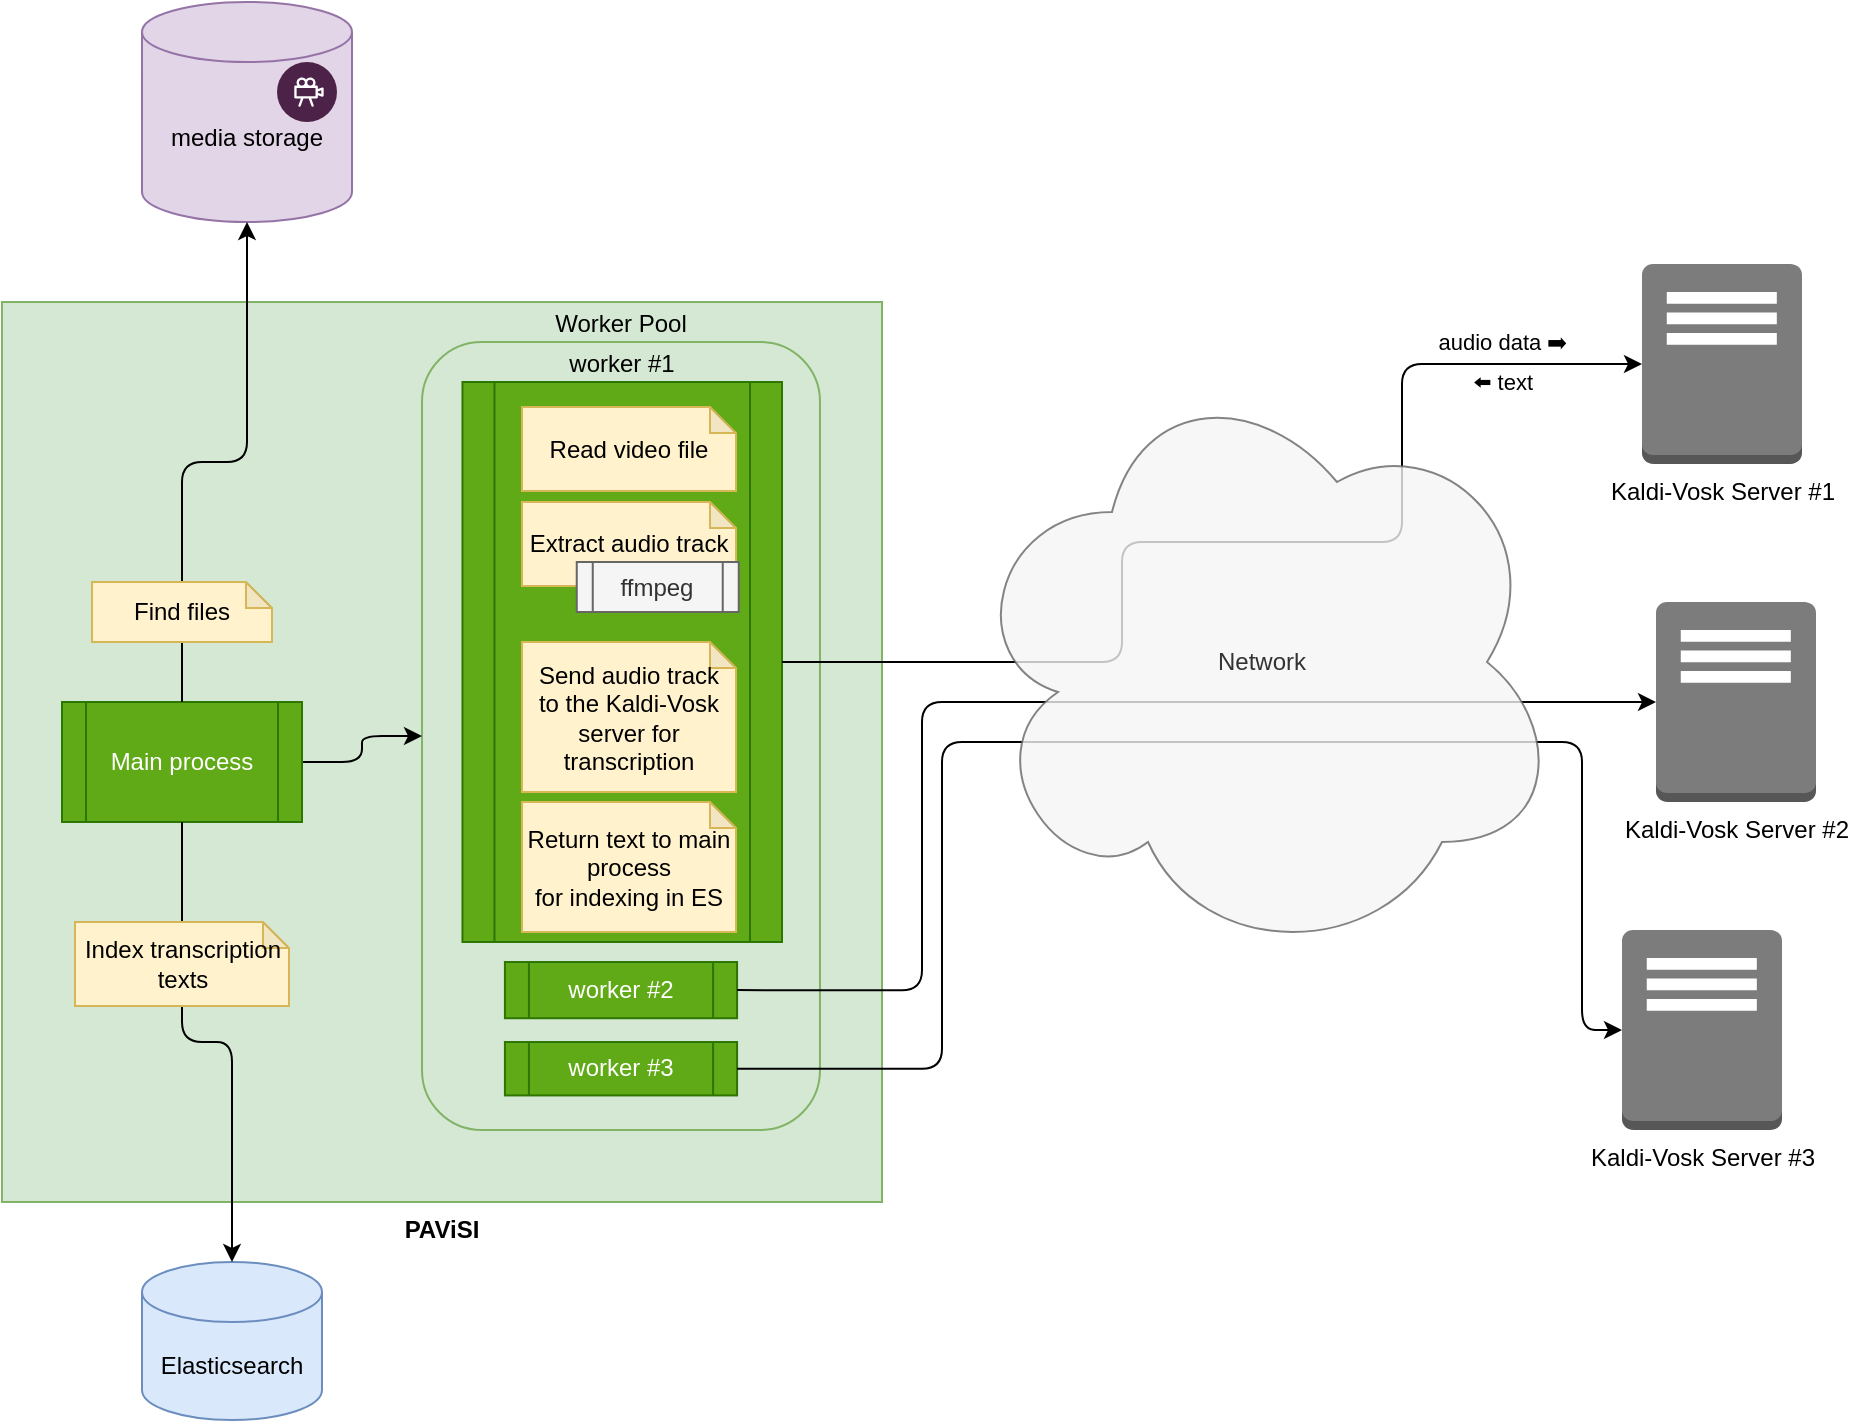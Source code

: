 <mxfile version="23.1.5" type="device">
  <diagram name="Page-1" id="ALz_sg2LtlakyKwAwDLd">
    <mxGraphModel dx="2010" dy="700" grid="1" gridSize="10" guides="1" tooltips="1" connect="1" arrows="1" fold="1" page="1" pageScale="1" pageWidth="827" pageHeight="1169" math="0" shadow="0">
      <root>
        <mxCell id="0" />
        <mxCell id="1" parent="0" />
        <mxCell id="80jKQ0hL9BQvEtS4ubO2-1" value="PAViSI" style="rounded=0;whiteSpace=wrap;html=1;fillColor=#d5e8d4;strokeColor=#82b366;labelPosition=center;verticalLabelPosition=bottom;align=center;verticalAlign=top;fontStyle=1" vertex="1" parent="1">
          <mxGeometry x="-80" y="220" width="440" height="450" as="geometry" />
        </mxCell>
        <mxCell id="80jKQ0hL9BQvEtS4ubO2-9" value="Kaldi-Vosk Server #1" style="outlineConnect=0;dashed=0;verticalLabelPosition=bottom;verticalAlign=top;align=center;html=1;shape=mxgraph.aws3.traditional_server;fillColor=#7D7C7C;gradientColor=none;" vertex="1" parent="1">
          <mxGeometry x="740" y="201" width="80" height="100" as="geometry" />
        </mxCell>
        <mxCell id="80jKQ0hL9BQvEtS4ubO2-10" value="Kaldi-Vosk Server #2" style="outlineConnect=0;dashed=0;verticalLabelPosition=bottom;verticalAlign=top;align=center;html=1;shape=mxgraph.aws3.traditional_server;fillColor=#7D7C7C;gradientColor=none;" vertex="1" parent="1">
          <mxGeometry x="747" y="370" width="80" height="100" as="geometry" />
        </mxCell>
        <mxCell id="80jKQ0hL9BQvEtS4ubO2-11" value="Kaldi-Vosk Server #3" style="outlineConnect=0;dashed=0;verticalLabelPosition=bottom;verticalAlign=top;align=center;html=1;shape=mxgraph.aws3.traditional_server;fillColor=#7D7C7C;gradientColor=none;" vertex="1" parent="1">
          <mxGeometry x="730" y="534" width="80" height="100" as="geometry" />
        </mxCell>
        <mxCell id="80jKQ0hL9BQvEtS4ubO2-14" value="Elasticsearch" style="shape=cylinder3;whiteSpace=wrap;html=1;boundedLbl=1;backgroundOutline=1;size=15;fillColor=#dae8fc;strokeColor=#6c8ebf;" vertex="1" parent="1">
          <mxGeometry x="-10" y="700" width="90" height="79" as="geometry" />
        </mxCell>
        <mxCell id="80jKQ0hL9BQvEtS4ubO2-15" value="" style="group" vertex="1" connectable="0" parent="1">
          <mxGeometry x="-10" y="70" width="105" height="110" as="geometry" />
        </mxCell>
        <mxCell id="80jKQ0hL9BQvEtS4ubO2-3" value="media storage" style="shape=cylinder3;whiteSpace=wrap;html=1;boundedLbl=1;backgroundOutline=1;size=15;fillColor=#e1d5e7;strokeColor=#9673a6;" vertex="1" parent="80jKQ0hL9BQvEtS4ubO2-15">
          <mxGeometry width="105" height="110" as="geometry" />
        </mxCell>
        <mxCell id="80jKQ0hL9BQvEtS4ubO2-6" value="" style="verticalLabelPosition=bottom;aspect=fixed;html=1;shape=mxgraph.salesforce.media2;" vertex="1" parent="80jKQ0hL9BQvEtS4ubO2-15">
          <mxGeometry x="67.5" y="30" width="30" height="30" as="geometry" />
        </mxCell>
        <mxCell id="80jKQ0hL9BQvEtS4ubO2-18" value="Worker Pool" style="rounded=1;whiteSpace=wrap;html=1;labelPosition=center;verticalLabelPosition=top;align=center;verticalAlign=bottom;fillColor=#d5e8d4;strokeColor=#82b366;" vertex="1" parent="1">
          <mxGeometry x="130" y="240" width="198.99" height="394" as="geometry" />
        </mxCell>
        <mxCell id="80jKQ0hL9BQvEtS4ubO2-17" value="worker #1" style="shape=process;whiteSpace=wrap;html=1;backgroundOutline=1;fillColor=#60a917;fontColor=default;strokeColor=#2D7600;labelPosition=center;verticalLabelPosition=top;align=center;verticalAlign=bottom;" vertex="1" parent="1">
          <mxGeometry x="150.23" y="260" width="159.77" height="280" as="geometry" />
        </mxCell>
        <mxCell id="80jKQ0hL9BQvEtS4ubO2-19" value="worker #2" style="shape=process;whiteSpace=wrap;html=1;backgroundOutline=1;fillColor=#60a917;fontColor=#ffffff;strokeColor=#2D7600;" vertex="1" parent="1">
          <mxGeometry x="171.46" y="550" width="116.08" height="28.12" as="geometry" />
        </mxCell>
        <mxCell id="80jKQ0hL9BQvEtS4ubO2-20" value="worker #3" style="shape=process;whiteSpace=wrap;html=1;backgroundOutline=1;fillColor=#60a917;fontColor=#ffffff;strokeColor=#2D7600;" vertex="1" parent="1">
          <mxGeometry x="171.46" y="590" width="116.08" height="26.71" as="geometry" />
        </mxCell>
        <mxCell id="80jKQ0hL9BQvEtS4ubO2-31" value="Read video file" style="shape=note;whiteSpace=wrap;html=1;backgroundOutline=1;darkOpacity=0.05;fillColor=#fff2cc;strokeColor=#d6b656;size=13;" vertex="1" parent="1">
          <mxGeometry x="180" y="272.52" width="107" height="42" as="geometry" />
        </mxCell>
        <mxCell id="80jKQ0hL9BQvEtS4ubO2-32" value="Extract audio track" style="shape=note;whiteSpace=wrap;html=1;backgroundOutline=1;darkOpacity=0.05;fillColor=#fff2cc;strokeColor=#d6b656;size=13;" vertex="1" parent="1">
          <mxGeometry x="180" y="320" width="107" height="42" as="geometry" />
        </mxCell>
        <mxCell id="80jKQ0hL9BQvEtS4ubO2-33" value="Send audio track&lt;br&gt;to the Kaldi-Vosk&lt;br&gt;server for transcription" style="shape=note;whiteSpace=wrap;html=1;backgroundOutline=1;darkOpacity=0.05;fillColor=#fff2cc;strokeColor=#d6b656;size=13;" vertex="1" parent="1">
          <mxGeometry x="180" y="390" width="107" height="75" as="geometry" />
        </mxCell>
        <mxCell id="80jKQ0hL9BQvEtS4ubO2-24" value="ffmpeg" style="shape=process;whiteSpace=wrap;html=1;backgroundOutline=1;fillColor=#f5f5f5;fontColor=#333333;strokeColor=#666666;" vertex="1" parent="1">
          <mxGeometry x="207.37" y="350" width="81" height="25" as="geometry" />
        </mxCell>
        <mxCell id="80jKQ0hL9BQvEtS4ubO2-36" style="edgeStyle=orthogonalEdgeStyle;rounded=1;orthogonalLoop=1;jettySize=auto;html=1;curved=0;" edge="1" parent="1" source="80jKQ0hL9BQvEtS4ubO2-35" target="80jKQ0hL9BQvEtS4ubO2-18">
          <mxGeometry relative="1" as="geometry" />
        </mxCell>
        <mxCell id="80jKQ0hL9BQvEtS4ubO2-35" value="Main process" style="shape=process;whiteSpace=wrap;html=1;backgroundOutline=1;fillColor=#60a917;fontColor=#ffffff;strokeColor=#2D7600;" vertex="1" parent="1">
          <mxGeometry x="-50" y="420" width="120" height="60" as="geometry" />
        </mxCell>
        <mxCell id="80jKQ0hL9BQvEtS4ubO2-37" value="Return text to main process for&amp;nbsp;indexing in ES" style="shape=note;whiteSpace=wrap;html=1;backgroundOutline=1;darkOpacity=0.05;fillColor=#fff2cc;strokeColor=#d6b656;size=13;" vertex="1" parent="1">
          <mxGeometry x="180" y="470" width="107" height="65" as="geometry" />
        </mxCell>
        <mxCell id="80jKQ0hL9BQvEtS4ubO2-38" style="edgeStyle=orthogonalEdgeStyle;rounded=1;orthogonalLoop=1;jettySize=auto;html=1;entryX=0.5;entryY=0;entryDx=0;entryDy=0;entryPerimeter=0;curved=0;" edge="1" parent="1" source="80jKQ0hL9BQvEtS4ubO2-35" target="80jKQ0hL9BQvEtS4ubO2-14">
          <mxGeometry relative="1" as="geometry" />
        </mxCell>
        <mxCell id="80jKQ0hL9BQvEtS4ubO2-39" style="edgeStyle=orthogonalEdgeStyle;rounded=1;orthogonalLoop=1;jettySize=auto;html=1;entryX=0.5;entryY=1;entryDx=0;entryDy=0;entryPerimeter=0;curved=0;" edge="1" parent="1" source="80jKQ0hL9BQvEtS4ubO2-35" target="80jKQ0hL9BQvEtS4ubO2-3">
          <mxGeometry relative="1" as="geometry" />
        </mxCell>
        <mxCell id="80jKQ0hL9BQvEtS4ubO2-25" style="edgeStyle=orthogonalEdgeStyle;rounded=1;orthogonalLoop=1;jettySize=auto;html=1;exitX=1;exitY=0.5;exitDx=0;exitDy=0;entryX=0;entryY=0.5;entryDx=0;entryDy=0;entryPerimeter=0;curved=0;" edge="1" parent="1" source="80jKQ0hL9BQvEtS4ubO2-17" target="80jKQ0hL9BQvEtS4ubO2-9">
          <mxGeometry relative="1" as="geometry">
            <Array as="points">
              <mxPoint x="480" y="400" />
              <mxPoint x="480" y="340" />
              <mxPoint x="620" y="340" />
              <mxPoint x="620" y="251" />
            </Array>
          </mxGeometry>
        </mxCell>
        <mxCell id="80jKQ0hL9BQvEtS4ubO2-40" value="audio data&amp;nbsp;➡️" style="edgeLabel;html=1;align=center;verticalAlign=middle;resizable=0;points=[];" vertex="1" connectable="0" parent="80jKQ0hL9BQvEtS4ubO2-25">
          <mxGeometry x="0.683" y="3" relative="1" as="geometry">
            <mxPoint x="22" y="-8" as="offset" />
          </mxGeometry>
        </mxCell>
        <mxCell id="80jKQ0hL9BQvEtS4ubO2-26" style="edgeStyle=orthogonalEdgeStyle;rounded=1;orthogonalLoop=1;jettySize=auto;html=1;entryX=0;entryY=0.5;entryDx=0;entryDy=0;entryPerimeter=0;exitX=1;exitY=0.5;exitDx=0;exitDy=0;curved=0;" edge="1" parent="1" source="80jKQ0hL9BQvEtS4ubO2-19" target="80jKQ0hL9BQvEtS4ubO2-10">
          <mxGeometry relative="1" as="geometry">
            <Array as="points">
              <mxPoint x="380" y="564" />
              <mxPoint x="380" y="420" />
            </Array>
          </mxGeometry>
        </mxCell>
        <mxCell id="80jKQ0hL9BQvEtS4ubO2-27" style="edgeStyle=orthogonalEdgeStyle;rounded=1;orthogonalLoop=1;jettySize=auto;html=1;entryX=0;entryY=0.5;entryDx=0;entryDy=0;entryPerimeter=0;curved=0;" edge="1" parent="1" source="80jKQ0hL9BQvEtS4ubO2-20" target="80jKQ0hL9BQvEtS4ubO2-11">
          <mxGeometry relative="1" as="geometry">
            <Array as="points">
              <mxPoint x="390" y="603" />
              <mxPoint x="390" y="440" />
              <mxPoint x="710" y="440" />
              <mxPoint x="710" y="584" />
            </Array>
          </mxGeometry>
        </mxCell>
        <mxCell id="80jKQ0hL9BQvEtS4ubO2-4" value="Network" style="ellipse;shape=cloud;whiteSpace=wrap;html=1;opacity=80;fillColor=#f5f5f5;fontColor=#333333;strokeColor=#666666;" vertex="1" parent="1">
          <mxGeometry x="400" y="250" width="300" height="300" as="geometry" />
        </mxCell>
        <mxCell id="80jKQ0hL9BQvEtS4ubO2-42" value="⬅️ text" style="edgeLabel;html=1;align=center;verticalAlign=middle;resizable=0;points=[];" vertex="1" connectable="0" parent="1">
          <mxGeometry x="670" y="260" as="geometry" />
        </mxCell>
        <mxCell id="80jKQ0hL9BQvEtS4ubO2-43" value="Find files" style="shape=note;whiteSpace=wrap;html=1;backgroundOutline=1;darkOpacity=0.05;fillColor=#fff2cc;strokeColor=#d6b656;size=13;" vertex="1" parent="1">
          <mxGeometry x="-35" y="360" width="90" height="30" as="geometry" />
        </mxCell>
        <mxCell id="80jKQ0hL9BQvEtS4ubO2-44" value="Index transcription texts" style="shape=note;whiteSpace=wrap;html=1;backgroundOutline=1;darkOpacity=0.05;fillColor=#fff2cc;strokeColor=#d6b656;size=13;" vertex="1" parent="1">
          <mxGeometry x="-43.5" y="530" width="107" height="42" as="geometry" />
        </mxCell>
      </root>
    </mxGraphModel>
  </diagram>
</mxfile>
